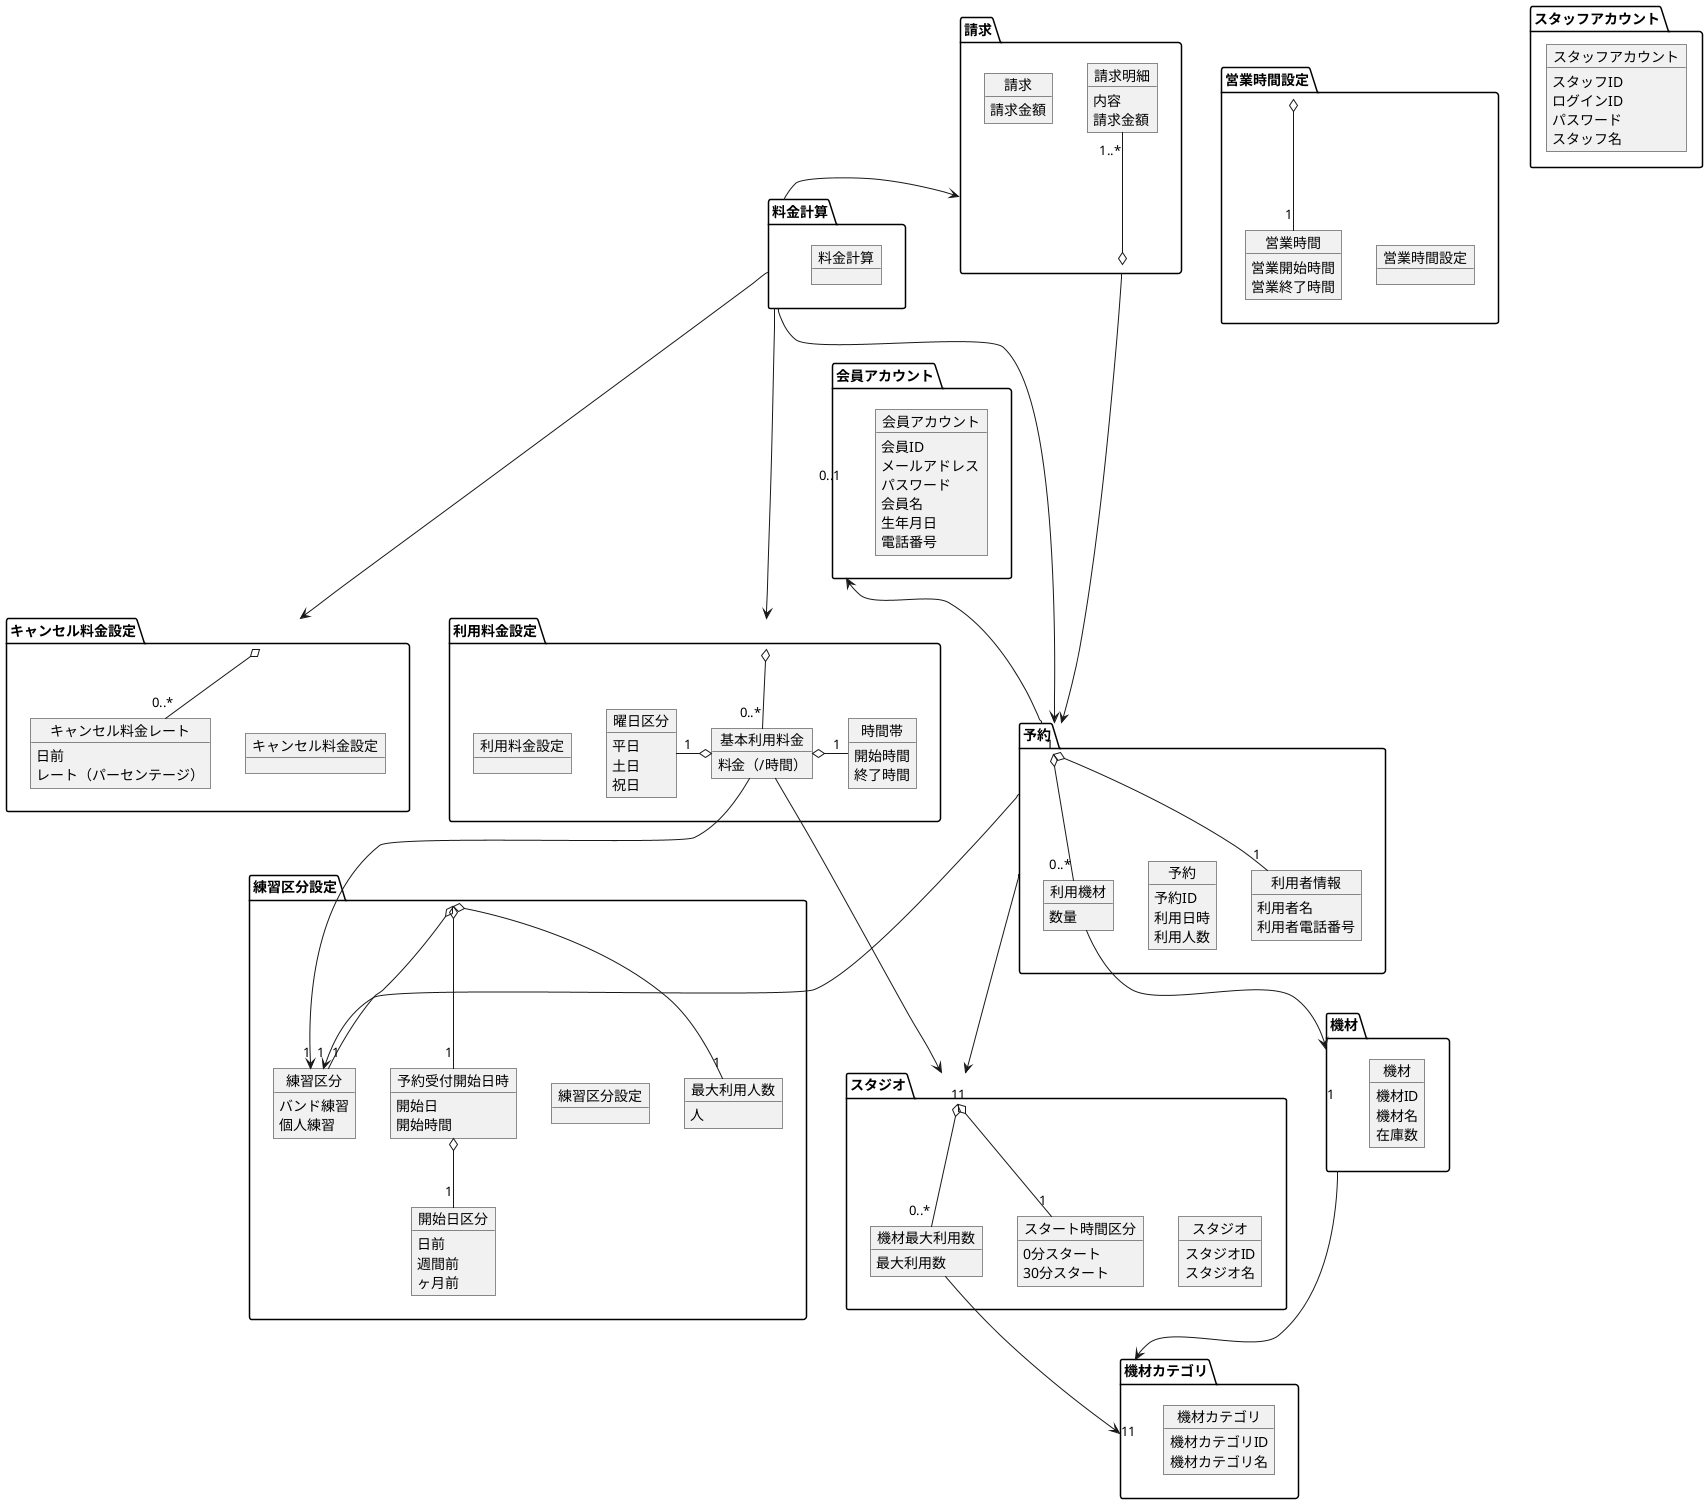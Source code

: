 @startuml DomainModel

package 予約 {
    object 予約 {
        予約ID
        利用日時
        利用人数
    }

    object 利用者情報 {
        利用者名
        利用者電話番号
    }

    object 利用機材 {
        数量
    }
}

package 練習区分設定 {
    object 練習区分設定 {
    }

    object 練習区分 {
        バンド練習
        個人練習
    }

    object 最大利用人数 {
        人
    }

    object 予約受付開始日時 {
        開始日
        開始時間
    }

    object 開始日区分 {
        日前
        週間前
        ヶ月前
    }
}

package スタジオ {
    object スタジオ {
        スタジオID
        スタジオ名
    }

    object スタート時間区分 {
        0分スタート
        30分スタート
    }

    object 機材最大利用数 {
        最大利用数
    }
}

package 機材 {
    object 機材 {
        機材ID
        機材名
        在庫数
    }
}

package 機材カテゴリ {
    object 機材カテゴリ {
        機材カテゴリID
        機材カテゴリ名
    }
}

package キャンセル料金設定 {
    object キャンセル料金設定 {
    }

    object キャンセル料金レート {
        日前
        レート（パーセンテージ）
    }
}

package 営業時間設定 {
    object 営業時間設定 {
    }

    object 営業時間 {
        営業開始時間
        営業終了時間
    }
}

package 会員アカウント {
    object 会員アカウント {
        会員ID
        メールアドレス
        パスワード
        会員名
        生年月日
        電話番号
    }
}

package スタッフアカウント {
    object スタッフアカウント {
        スタッフID
        ログインID
        パスワード
        スタッフ名
    }
}

package 利用料金設定 {
    object 利用料金設定 {
    }

    object 基本利用料金 {
        料金（/時間）
    }

    object 曜日区分 {
        平日
        土日
        祝日
    }

    object 時間帯 {
        開始時間
        終了時間
    }
}

package 料金計算 {
    object 料金計算 {
    }
}

package 請求 {
    object 請求 {
        請求金額
    }

    object 請求明細 {
        内容
        請求金額
    }
}

予約 ---> "1" スタジオ
予約 o-- "0..*" 利用機材
予約 o- "1" 利用者情報
予約 ---> "1" 練習区分
予約 -up--> "0..1" 会員アカウント

利用機材 --> "1" 機材

スタジオ o-- "1" スタート時間区分
スタジオ o-- "0..*" 機材最大利用数

機材最大利用数 --> "1" 機材カテゴリ

機材 ---> "1" 機材カテゴリ

練習区分設定 o- "1" 練習区分
練習区分設定 o-- "1" 最大利用人数
練習区分設定 o-- "1" 予約受付開始日時
予約受付開始日時 o-- "1" 開始日区分

営業時間設定 o-- "1" 営業時間

キャンセル料金設定 o-- "0..*" キャンセル料金レート

利用料金設定 o-- "0..*" 基本利用料金
基本利用料金 ---> "1" 練習区分
基本利用料金 ---> "1" スタジオ
基本利用料金 o-left- "1" 曜日区分
基本利用料金 o-right- "1" 時間帯

請求 o-up- "1..*" 請求明細
請求 ---> "1" 予約
料金計算 ---> 予約
料金計算 ---> 利用料金設定
料金計算 -left-> 請求
料金計算 ---> キャンセル料金設定

@enduml
